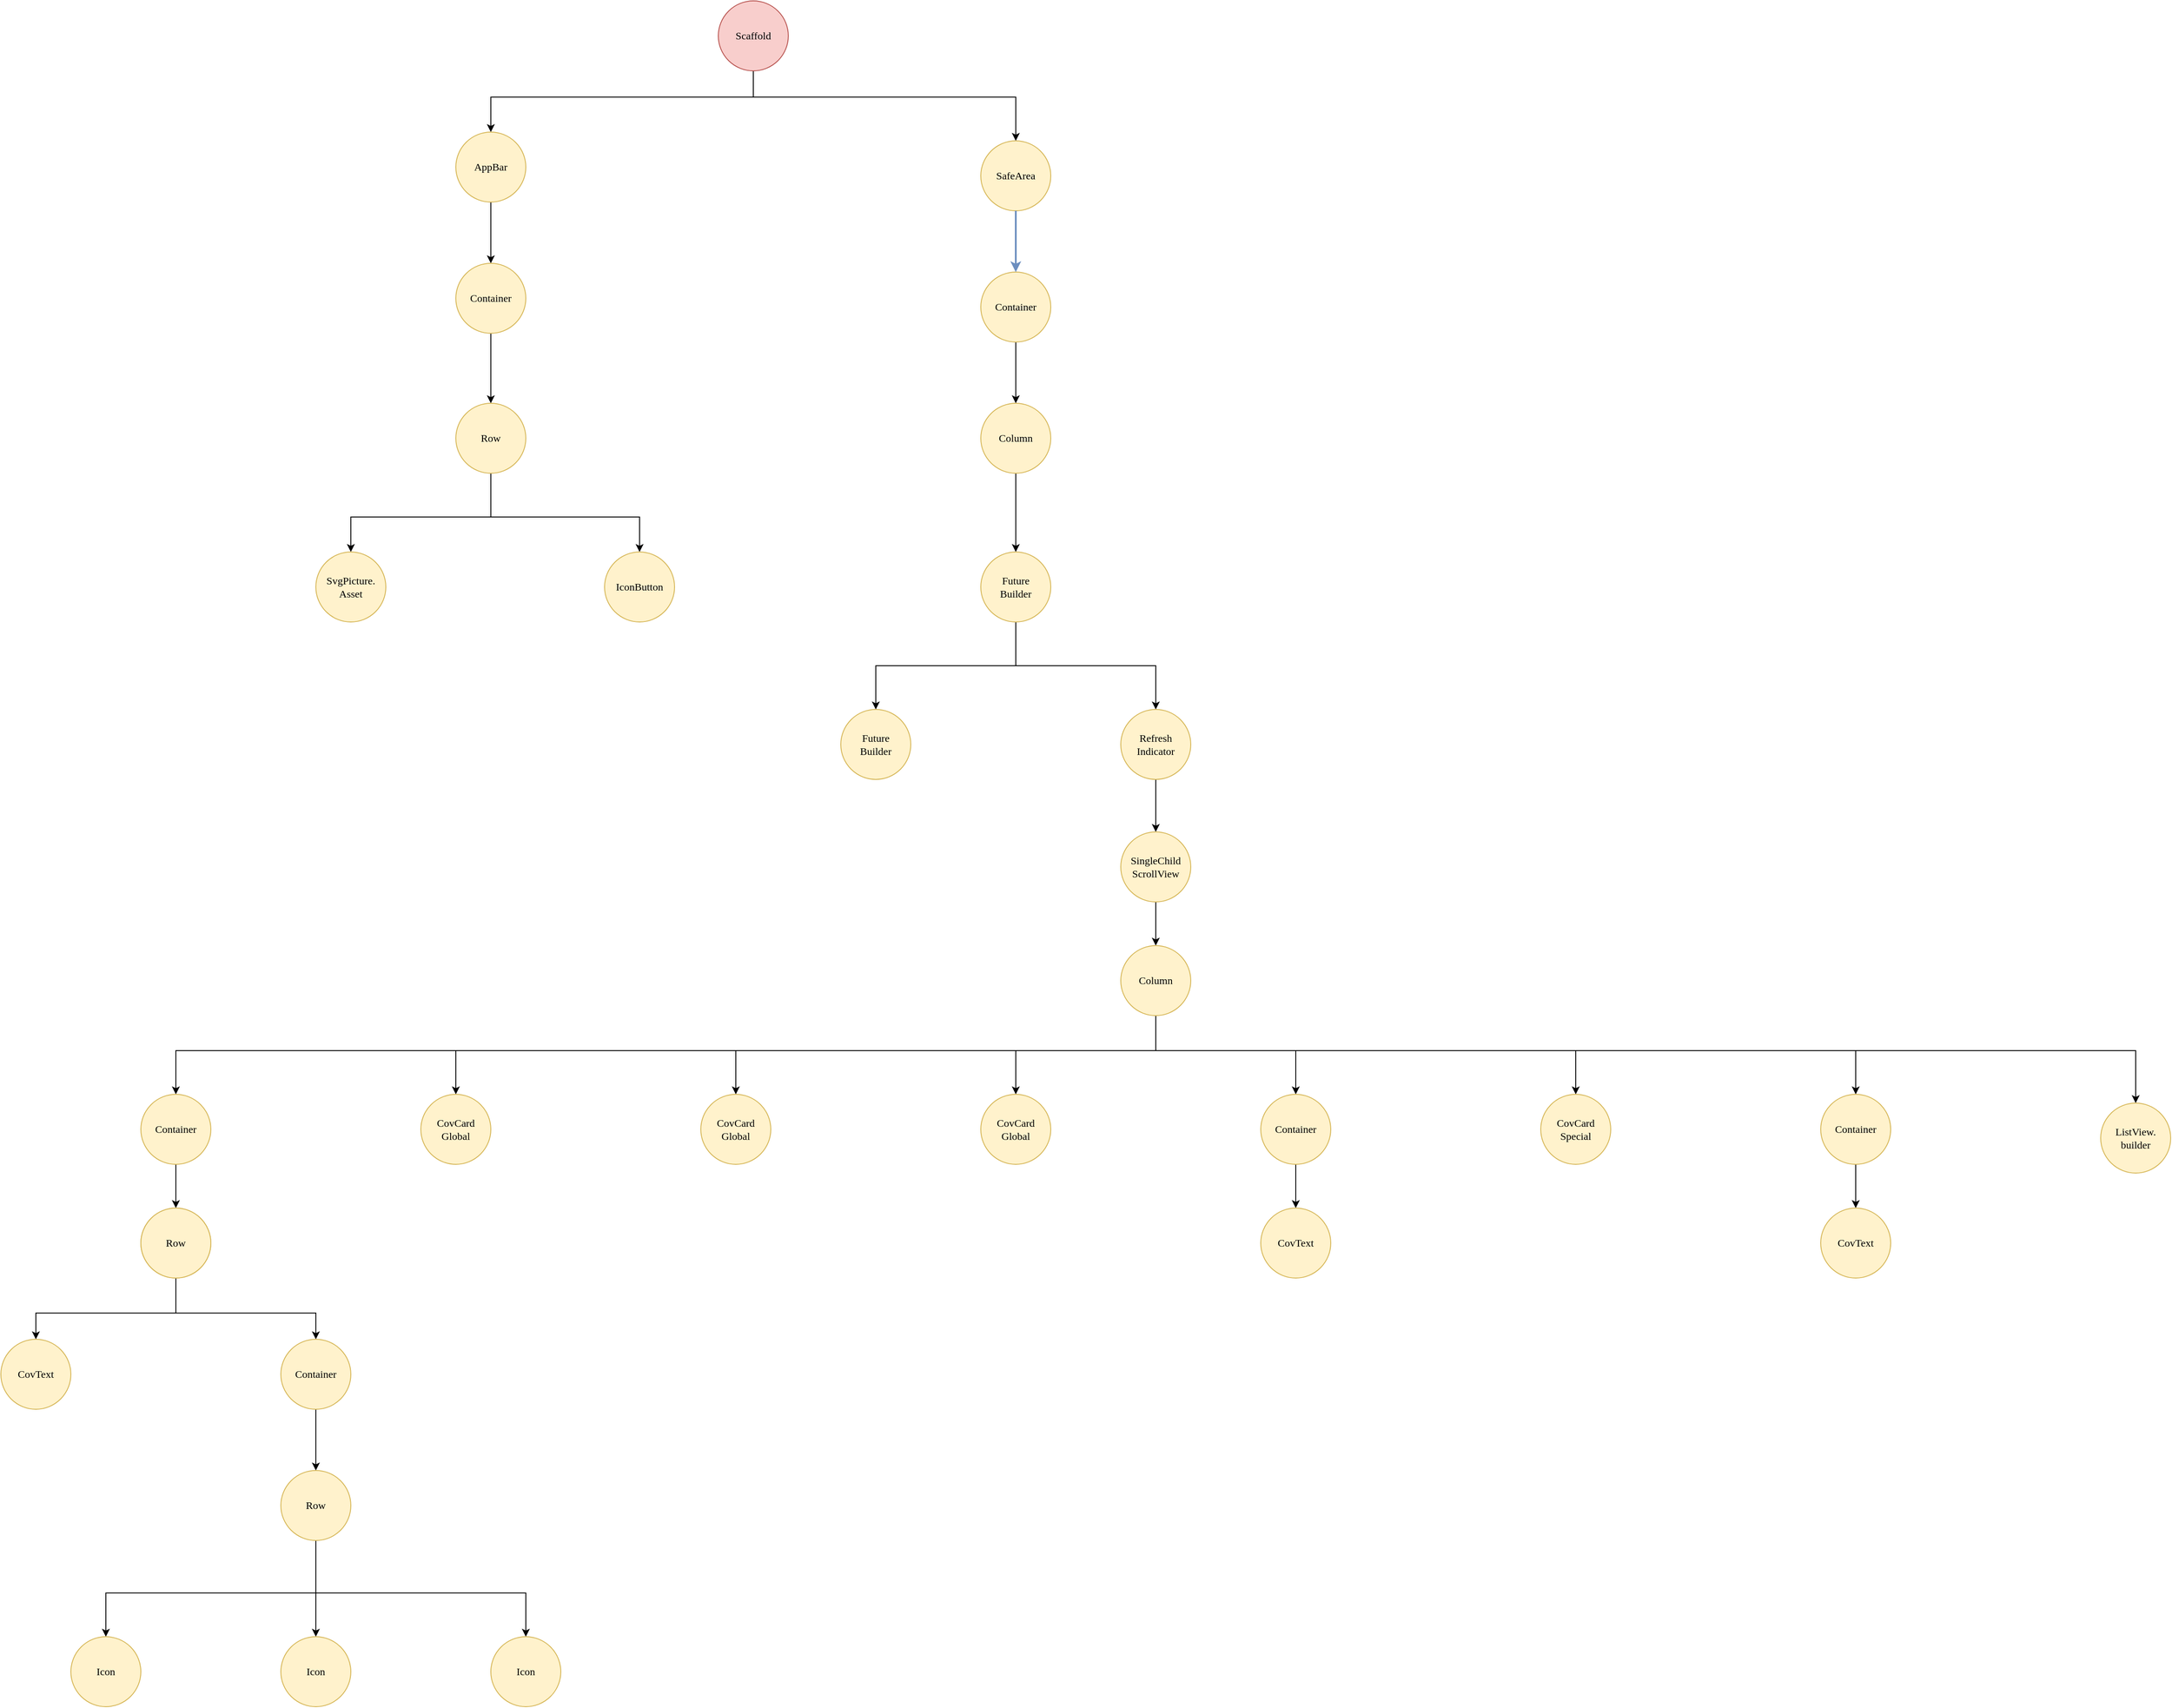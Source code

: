 <mxfile version="13.7.7" type="device"><diagram id="fLpZn8wgduBqjd5CORHO" name="Page-1"><mxGraphModel dx="4036" dy="2663" grid="1" gridSize="10" guides="1" tooltips="1" connect="1" arrows="1" fold="1" page="1" pageScale="1" pageWidth="850" pageHeight="1100" math="0" shadow="0"><root><mxCell id="0"/><mxCell id="1" parent="0"/><mxCell id="bT15BJXEBlqw_Ba61aOd-63" style="edgeStyle=orthogonalEdgeStyle;rounded=0;orthogonalLoop=1;jettySize=auto;html=1;" parent="1" source="bT15BJXEBlqw_Ba61aOd-1" target="bT15BJXEBlqw_Ba61aOd-57" edge="1"><mxGeometry relative="1" as="geometry"><Array as="points"><mxPoint x="1740" y="180"/><mxPoint x="1440" y="180"/></Array></mxGeometry></mxCell><mxCell id="bT15BJXEBlqw_Ba61aOd-64" style="edgeStyle=orthogonalEdgeStyle;rounded=0;orthogonalLoop=1;jettySize=auto;html=1;" parent="1" source="bT15BJXEBlqw_Ba61aOd-1" target="bT15BJXEBlqw_Ba61aOd-2" edge="1"><mxGeometry relative="1" as="geometry"><Array as="points"><mxPoint x="1740" y="180"/><mxPoint x="2040" y="180"/></Array></mxGeometry></mxCell><mxCell id="bT15BJXEBlqw_Ba61aOd-1" value="Scaffold" style="ellipse;whiteSpace=wrap;html=1;aspect=fixed;fontFamily=Verdana;fillColor=#f8cecc;strokeColor=#b85450;" parent="1" vertex="1"><mxGeometry x="1700" y="70" width="80" height="80" as="geometry"/></mxCell><mxCell id="bT15BJXEBlqw_Ba61aOd-2" value="SafeArea" style="ellipse;whiteSpace=wrap;html=1;aspect=fixed;fontFamily=Verdana;fillColor=#fff2cc;strokeColor=#d6b656;" parent="1" vertex="1"><mxGeometry x="2000" y="230" width="80" height="80" as="geometry"/></mxCell><mxCell id="bT15BJXEBlqw_Ba61aOd-3" value="" style="edgeStyle=orthogonalEdgeStyle;rounded=0;orthogonalLoop=1;jettySize=auto;html=1;" parent="1" source="bT15BJXEBlqw_Ba61aOd-4" target="bT15BJXEBlqw_Ba61aOd-6" edge="1"><mxGeometry relative="1" as="geometry"/></mxCell><mxCell id="bT15BJXEBlqw_Ba61aOd-4" value="Container" style="ellipse;whiteSpace=wrap;html=1;aspect=fixed;fontFamily=Verdana;fillColor=#fff2cc;strokeColor=#d6b656;" parent="1" vertex="1"><mxGeometry x="2000" y="380" width="80" height="80" as="geometry"/></mxCell><mxCell id="bT15BJXEBlqw_Ba61aOd-5" value="" style="edgeStyle=orthogonalEdgeStyle;rounded=0;orthogonalLoop=1;jettySize=auto;html=1;" parent="1" source="bT15BJXEBlqw_Ba61aOd-6" target="bT15BJXEBlqw_Ba61aOd-10" edge="1"><mxGeometry relative="1" as="geometry"/></mxCell><mxCell id="bT15BJXEBlqw_Ba61aOd-6" value="Column" style="ellipse;whiteSpace=wrap;html=1;aspect=fixed;fontFamily=Verdana;fillColor=#fff2cc;strokeColor=#d6b656;" parent="1" vertex="1"><mxGeometry x="2000" y="530" width="80" height="80" as="geometry"/></mxCell><mxCell id="bT15BJXEBlqw_Ba61aOd-8" value="" style="endArrow=classic;html=1;strokeWidth=2;fontFamily=Verdana;exitX=0.5;exitY=1;exitDx=0;exitDy=0;entryX=0.5;entryY=0;entryDx=0;entryDy=0;fillColor=#dae8fc;strokeColor=#6c8ebf;" parent="1" source="bT15BJXEBlqw_Ba61aOd-2" target="bT15BJXEBlqw_Ba61aOd-4" edge="1"><mxGeometry width="50" height="50" relative="1" as="geometry"><mxPoint x="1940" y="490" as="sourcePoint"/><mxPoint x="1990" y="440" as="targetPoint"/></mxGeometry></mxCell><mxCell id="bT15BJXEBlqw_Ba61aOd-52" style="edgeStyle=orthogonalEdgeStyle;rounded=0;orthogonalLoop=1;jettySize=auto;html=1;" parent="1" source="bT15BJXEBlqw_Ba61aOd-10" target="bT15BJXEBlqw_Ba61aOd-51" edge="1"><mxGeometry relative="1" as="geometry"><Array as="points"><mxPoint x="2040" y="830"/><mxPoint x="1880" y="830"/></Array></mxGeometry></mxCell><mxCell id="bT15BJXEBlqw_Ba61aOd-53" style="edgeStyle=orthogonalEdgeStyle;rounded=0;orthogonalLoop=1;jettySize=auto;html=1;" parent="1" source="bT15BJXEBlqw_Ba61aOd-10" target="bT15BJXEBlqw_Ba61aOd-14" edge="1"><mxGeometry relative="1" as="geometry"><Array as="points"><mxPoint x="2040" y="830"/><mxPoint x="2200" y="830"/></Array></mxGeometry></mxCell><mxCell id="bT15BJXEBlqw_Ba61aOd-10" value="&lt;div&gt;Future&lt;/div&gt;&lt;div&gt;Builder&lt;/div&gt;" style="ellipse;whiteSpace=wrap;html=1;aspect=fixed;fontFamily=Verdana;fillColor=#fff2cc;strokeColor=#d6b656;" parent="1" vertex="1"><mxGeometry x="2000" y="700" width="80" height="80" as="geometry"/></mxCell><mxCell id="bT15BJXEBlqw_Ba61aOd-13" style="edgeStyle=orthogonalEdgeStyle;rounded=0;orthogonalLoop=1;jettySize=auto;html=1;" parent="1" source="bT15BJXEBlqw_Ba61aOd-14" target="bT15BJXEBlqw_Ba61aOd-16" edge="1"><mxGeometry relative="1" as="geometry"/></mxCell><mxCell id="bT15BJXEBlqw_Ba61aOd-14" value="&lt;div&gt;Refresh&lt;/div&gt;&lt;div&gt;Indicator&lt;/div&gt;" style="ellipse;whiteSpace=wrap;html=1;aspect=fixed;fontFamily=Verdana;fillColor=#fff2cc;strokeColor=#d6b656;" parent="1" vertex="1"><mxGeometry x="2160" y="880" width="80" height="80" as="geometry"/></mxCell><mxCell id="bT15BJXEBlqw_Ba61aOd-15" style="edgeStyle=orthogonalEdgeStyle;rounded=0;orthogonalLoop=1;jettySize=auto;html=1;" parent="1" source="bT15BJXEBlqw_Ba61aOd-16" target="bT15BJXEBlqw_Ba61aOd-25" edge="1"><mxGeometry relative="1" as="geometry"/></mxCell><mxCell id="bT15BJXEBlqw_Ba61aOd-16" value="&lt;div&gt;SingleChild&lt;/div&gt;&lt;div&gt;ScrollView&lt;br&gt;&lt;/div&gt;" style="ellipse;whiteSpace=wrap;html=1;aspect=fixed;fontFamily=Verdana;fillColor=#fff2cc;strokeColor=#d6b656;" parent="1" vertex="1"><mxGeometry x="2160" y="1020" width="80" height="80" as="geometry"/></mxCell><mxCell id="bT15BJXEBlqw_Ba61aOd-17" style="edgeStyle=orthogonalEdgeStyle;rounded=0;orthogonalLoop=1;jettySize=auto;html=1;" parent="1" source="bT15BJXEBlqw_Ba61aOd-25" target="bT15BJXEBlqw_Ba61aOd-33" edge="1"><mxGeometry relative="1" as="geometry"><Array as="points"><mxPoint x="2200" y="1270"/><mxPoint x="1080" y="1270"/></Array></mxGeometry></mxCell><mxCell id="bT15BJXEBlqw_Ba61aOd-18" style="edgeStyle=orthogonalEdgeStyle;rounded=0;orthogonalLoop=1;jettySize=auto;html=1;" parent="1" source="bT15BJXEBlqw_Ba61aOd-25" target="bT15BJXEBlqw_Ba61aOd-29" edge="1"><mxGeometry relative="1" as="geometry"><Array as="points"><mxPoint x="2200" y="1270"/><mxPoint x="1400" y="1270"/></Array></mxGeometry></mxCell><mxCell id="bT15BJXEBlqw_Ba61aOd-19" style="edgeStyle=orthogonalEdgeStyle;rounded=0;orthogonalLoop=1;jettySize=auto;html=1;" parent="1" source="bT15BJXEBlqw_Ba61aOd-25" target="bT15BJXEBlqw_Ba61aOd-28" edge="1"><mxGeometry relative="1" as="geometry"><Array as="points"><mxPoint x="2200" y="1270"/><mxPoint x="1720" y="1270"/></Array></mxGeometry></mxCell><mxCell id="bT15BJXEBlqw_Ba61aOd-20" style="edgeStyle=orthogonalEdgeStyle;rounded=0;orthogonalLoop=1;jettySize=auto;html=1;" parent="1" source="bT15BJXEBlqw_Ba61aOd-25" target="bT15BJXEBlqw_Ba61aOd-27" edge="1"><mxGeometry relative="1" as="geometry"><Array as="points"><mxPoint x="2200" y="1270"/><mxPoint x="2040" y="1270"/></Array></mxGeometry></mxCell><mxCell id="bT15BJXEBlqw_Ba61aOd-21" style="edgeStyle=orthogonalEdgeStyle;rounded=0;orthogonalLoop=1;jettySize=auto;html=1;" parent="1" source="bT15BJXEBlqw_Ba61aOd-25" target="bT15BJXEBlqw_Ba61aOd-26" edge="1"><mxGeometry relative="1" as="geometry"><Array as="points"><mxPoint x="2200" y="1270"/><mxPoint x="2360" y="1270"/></Array></mxGeometry></mxCell><mxCell id="bT15BJXEBlqw_Ba61aOd-22" style="edgeStyle=orthogonalEdgeStyle;rounded=0;orthogonalLoop=1;jettySize=auto;html=1;" parent="1" source="bT15BJXEBlqw_Ba61aOd-25" target="bT15BJXEBlqw_Ba61aOd-31" edge="1"><mxGeometry relative="1" as="geometry"><Array as="points"><mxPoint x="2200" y="1270"/><mxPoint x="2680" y="1270"/></Array></mxGeometry></mxCell><mxCell id="bT15BJXEBlqw_Ba61aOd-23" style="edgeStyle=orthogonalEdgeStyle;rounded=0;orthogonalLoop=1;jettySize=auto;html=1;" parent="1" source="bT15BJXEBlqw_Ba61aOd-25" target="bT15BJXEBlqw_Ba61aOd-30" edge="1"><mxGeometry relative="1" as="geometry"><Array as="points"><mxPoint x="2200" y="1270"/><mxPoint x="3000" y="1270"/></Array></mxGeometry></mxCell><mxCell id="bT15BJXEBlqw_Ba61aOd-24" style="edgeStyle=orthogonalEdgeStyle;rounded=0;orthogonalLoop=1;jettySize=auto;html=1;" parent="1" source="bT15BJXEBlqw_Ba61aOd-25" target="bT15BJXEBlqw_Ba61aOd-34" edge="1"><mxGeometry relative="1" as="geometry"><Array as="points"><mxPoint x="2200" y="1270"/><mxPoint x="3320" y="1270"/></Array></mxGeometry></mxCell><mxCell id="bT15BJXEBlqw_Ba61aOd-25" value="Column" style="ellipse;whiteSpace=wrap;html=1;aspect=fixed;fontFamily=Verdana;fillColor=#fff2cc;strokeColor=#d6b656;" parent="1" vertex="1"><mxGeometry x="2160" y="1150" width="80" height="80" as="geometry"/></mxCell><mxCell id="bT15BJXEBlqw_Ba61aOd-50" style="edgeStyle=orthogonalEdgeStyle;rounded=0;orthogonalLoop=1;jettySize=auto;html=1;" parent="1" source="bT15BJXEBlqw_Ba61aOd-26" target="bT15BJXEBlqw_Ba61aOd-49" edge="1"><mxGeometry relative="1" as="geometry"/></mxCell><mxCell id="bT15BJXEBlqw_Ba61aOd-26" value="&lt;div&gt;Container&lt;/div&gt;" style="ellipse;whiteSpace=wrap;html=1;aspect=fixed;fontFamily=Verdana;fillColor=#fff2cc;strokeColor=#d6b656;" parent="1" vertex="1"><mxGeometry x="2320" y="1320" width="80" height="80" as="geometry"/></mxCell><mxCell id="bT15BJXEBlqw_Ba61aOd-27" value="&lt;div&gt;CovCard&lt;/div&gt;&lt;div&gt;Global&lt;br&gt;&lt;/div&gt;" style="ellipse;whiteSpace=wrap;html=1;aspect=fixed;fontFamily=Verdana;fillColor=#fff2cc;strokeColor=#d6b656;" parent="1" vertex="1"><mxGeometry x="2000" y="1320" width="80" height="80" as="geometry"/></mxCell><mxCell id="bT15BJXEBlqw_Ba61aOd-28" value="&lt;div&gt;CovCard&lt;/div&gt;&lt;div&gt;Global&lt;br&gt;&lt;/div&gt;" style="ellipse;whiteSpace=wrap;html=1;aspect=fixed;fontFamily=Verdana;fillColor=#fff2cc;strokeColor=#d6b656;" parent="1" vertex="1"><mxGeometry x="1680" y="1320" width="80" height="80" as="geometry"/></mxCell><mxCell id="bT15BJXEBlqw_Ba61aOd-29" value="&lt;div&gt;CovCard&lt;/div&gt;&lt;div&gt;Global&lt;br&gt;&lt;/div&gt;" style="ellipse;whiteSpace=wrap;html=1;aspect=fixed;fontFamily=Verdana;fillColor=#fff2cc;strokeColor=#d6b656;" parent="1" vertex="1"><mxGeometry x="1360" y="1320" width="80" height="80" as="geometry"/></mxCell><mxCell id="bT15BJXEBlqw_Ba61aOd-56" style="edgeStyle=orthogonalEdgeStyle;rounded=0;orthogonalLoop=1;jettySize=auto;html=1;" parent="1" source="bT15BJXEBlqw_Ba61aOd-30" target="bT15BJXEBlqw_Ba61aOd-55" edge="1"><mxGeometry relative="1" as="geometry"/></mxCell><mxCell id="bT15BJXEBlqw_Ba61aOd-30" value="Container" style="ellipse;whiteSpace=wrap;html=1;aspect=fixed;fontFamily=Verdana;fillColor=#fff2cc;strokeColor=#d6b656;" parent="1" vertex="1"><mxGeometry x="2960" y="1320" width="80" height="80" as="geometry"/></mxCell><mxCell id="bT15BJXEBlqw_Ba61aOd-31" value="&lt;div&gt;CovCard&lt;/div&gt;&lt;div&gt;Special&lt;br&gt;&lt;/div&gt;" style="ellipse;whiteSpace=wrap;html=1;aspect=fixed;fontFamily=Verdana;fillColor=#fff2cc;strokeColor=#d6b656;" parent="1" vertex="1"><mxGeometry x="2640" y="1320" width="80" height="80" as="geometry"/></mxCell><mxCell id="bT15BJXEBlqw_Ba61aOd-32" style="edgeStyle=orthogonalEdgeStyle;rounded=0;orthogonalLoop=1;jettySize=auto;html=1;" parent="1" source="bT15BJXEBlqw_Ba61aOd-33" target="bT15BJXEBlqw_Ba61aOd-38" edge="1"><mxGeometry relative="1" as="geometry"/></mxCell><mxCell id="bT15BJXEBlqw_Ba61aOd-33" value="Container" style="ellipse;whiteSpace=wrap;html=1;aspect=fixed;fontFamily=Verdana;fillColor=#fff2cc;strokeColor=#d6b656;" parent="1" vertex="1"><mxGeometry x="1040" y="1320" width="80" height="80" as="geometry"/></mxCell><mxCell id="bT15BJXEBlqw_Ba61aOd-34" value="&lt;div&gt;ListView.&lt;/div&gt;&lt;div&gt;builder&lt;br&gt;&lt;/div&gt;" style="ellipse;whiteSpace=wrap;html=1;aspect=fixed;fontFamily=Verdana;fillColor=#fff2cc;strokeColor=#d6b656;" parent="1" vertex="1"><mxGeometry x="3280" y="1330" width="80" height="80" as="geometry"/></mxCell><mxCell id="bT15BJXEBlqw_Ba61aOd-35" value="&lt;div&gt;CovCard&lt;/div&gt;&lt;div&gt;Global&lt;br&gt;&lt;/div&gt;" style="ellipse;whiteSpace=wrap;html=1;aspect=fixed;fontFamily=Verdana;fillColor=#fff2cc;strokeColor=#d6b656;" parent="1" vertex="1"><mxGeometry x="1040" y="1450" width="80" height="80" as="geometry"/></mxCell><mxCell id="bT15BJXEBlqw_Ba61aOd-36" style="edgeStyle=orthogonalEdgeStyle;rounded=0;orthogonalLoop=1;jettySize=auto;html=1;" parent="1" source="bT15BJXEBlqw_Ba61aOd-38" target="bT15BJXEBlqw_Ba61aOd-39" edge="1"><mxGeometry relative="1" as="geometry"><Array as="points"><mxPoint x="1080" y="1570"/><mxPoint x="920" y="1570"/></Array></mxGeometry></mxCell><mxCell id="bT15BJXEBlqw_Ba61aOd-37" style="edgeStyle=orthogonalEdgeStyle;rounded=0;orthogonalLoop=1;jettySize=auto;html=1;" parent="1" source="bT15BJXEBlqw_Ba61aOd-38" target="bT15BJXEBlqw_Ba61aOd-41" edge="1"><mxGeometry relative="1" as="geometry"><Array as="points"><mxPoint x="1080" y="1570"/><mxPoint x="1240" y="1570"/></Array></mxGeometry></mxCell><mxCell id="bT15BJXEBlqw_Ba61aOd-38" value="Row" style="ellipse;whiteSpace=wrap;html=1;aspect=fixed;fontFamily=Verdana;fillColor=#fff2cc;strokeColor=#d6b656;" parent="1" vertex="1"><mxGeometry x="1040" y="1450" width="80" height="80" as="geometry"/></mxCell><mxCell id="bT15BJXEBlqw_Ba61aOd-39" value="CovText" style="ellipse;whiteSpace=wrap;html=1;aspect=fixed;fontFamily=Verdana;fillColor=#fff2cc;strokeColor=#d6b656;" parent="1" vertex="1"><mxGeometry x="880" y="1600" width="80" height="80" as="geometry"/></mxCell><mxCell id="bT15BJXEBlqw_Ba61aOd-40" style="edgeStyle=orthogonalEdgeStyle;rounded=0;orthogonalLoop=1;jettySize=auto;html=1;" parent="1" source="bT15BJXEBlqw_Ba61aOd-41" target="bT15BJXEBlqw_Ba61aOd-45" edge="1"><mxGeometry relative="1" as="geometry"/></mxCell><mxCell id="bT15BJXEBlqw_Ba61aOd-41" value="Container" style="ellipse;whiteSpace=wrap;html=1;aspect=fixed;fontFamily=Verdana;fillColor=#fff2cc;strokeColor=#d6b656;" parent="1" vertex="1"><mxGeometry x="1200" y="1600" width="80" height="80" as="geometry"/></mxCell><mxCell id="bT15BJXEBlqw_Ba61aOd-42" style="edgeStyle=orthogonalEdgeStyle;rounded=0;orthogonalLoop=1;jettySize=auto;html=1;" parent="1" source="bT15BJXEBlqw_Ba61aOd-45" target="bT15BJXEBlqw_Ba61aOd-47" edge="1"><mxGeometry relative="1" as="geometry"><Array as="points"><mxPoint x="1240" y="1890"/><mxPoint x="1000" y="1890"/></Array></mxGeometry></mxCell><mxCell id="bT15BJXEBlqw_Ba61aOd-43" style="edgeStyle=orthogonalEdgeStyle;rounded=0;orthogonalLoop=1;jettySize=auto;html=1;" parent="1" source="bT15BJXEBlqw_Ba61aOd-45" target="bT15BJXEBlqw_Ba61aOd-48" edge="1"><mxGeometry relative="1" as="geometry"/></mxCell><mxCell id="bT15BJXEBlqw_Ba61aOd-44" style="edgeStyle=orthogonalEdgeStyle;rounded=0;orthogonalLoop=1;jettySize=auto;html=1;" parent="1" source="bT15BJXEBlqw_Ba61aOd-45" target="bT15BJXEBlqw_Ba61aOd-46" edge="1"><mxGeometry relative="1" as="geometry"><Array as="points"><mxPoint x="1240" y="1890"/><mxPoint x="1480" y="1890"/></Array></mxGeometry></mxCell><mxCell id="bT15BJXEBlqw_Ba61aOd-45" value="Row" style="ellipse;whiteSpace=wrap;html=1;aspect=fixed;fontFamily=Verdana;fillColor=#fff2cc;strokeColor=#d6b656;" parent="1" vertex="1"><mxGeometry x="1200" y="1750" width="80" height="80" as="geometry"/></mxCell><mxCell id="bT15BJXEBlqw_Ba61aOd-46" value="&lt;div&gt;Icon&lt;/div&gt;" style="ellipse;whiteSpace=wrap;html=1;aspect=fixed;fontFamily=Verdana;fillColor=#fff2cc;strokeColor=#d6b656;" parent="1" vertex="1"><mxGeometry x="1440" y="1940" width="80" height="80" as="geometry"/></mxCell><mxCell id="bT15BJXEBlqw_Ba61aOd-47" value="&lt;div&gt;Icon&lt;/div&gt;" style="ellipse;whiteSpace=wrap;html=1;aspect=fixed;fontFamily=Verdana;fillColor=#fff2cc;strokeColor=#d6b656;" parent="1" vertex="1"><mxGeometry x="960" y="1940" width="80" height="80" as="geometry"/></mxCell><mxCell id="bT15BJXEBlqw_Ba61aOd-48" value="&lt;div&gt;Icon&lt;/div&gt;" style="ellipse;whiteSpace=wrap;html=1;aspect=fixed;fontFamily=Verdana;fillColor=#fff2cc;strokeColor=#d6b656;" parent="1" vertex="1"><mxGeometry x="1200" y="1940" width="80" height="80" as="geometry"/></mxCell><mxCell id="bT15BJXEBlqw_Ba61aOd-49" value="CovText" style="ellipse;whiteSpace=wrap;html=1;aspect=fixed;fontFamily=Verdana;fillColor=#fff2cc;strokeColor=#d6b656;" parent="1" vertex="1"><mxGeometry x="2320" y="1450" width="80" height="80" as="geometry"/></mxCell><mxCell id="bT15BJXEBlqw_Ba61aOd-51" value="&lt;div&gt;Future&lt;/div&gt;&lt;div&gt;Builder&lt;/div&gt;" style="ellipse;whiteSpace=wrap;html=1;aspect=fixed;fontFamily=Verdana;fillColor=#fff2cc;strokeColor=#d6b656;" parent="1" vertex="1"><mxGeometry x="1840" y="880" width="80" height="80" as="geometry"/></mxCell><mxCell id="bT15BJXEBlqw_Ba61aOd-55" value="CovText" style="ellipse;whiteSpace=wrap;html=1;aspect=fixed;fontFamily=Verdana;fillColor=#fff2cc;strokeColor=#d6b656;" parent="1" vertex="1"><mxGeometry x="2960" y="1450" width="80" height="80" as="geometry"/></mxCell><mxCell id="bT15BJXEBlqw_Ba61aOd-65" style="edgeStyle=orthogonalEdgeStyle;rounded=0;orthogonalLoop=1;jettySize=auto;html=1;" parent="1" source="bT15BJXEBlqw_Ba61aOd-57" target="bT15BJXEBlqw_Ba61aOd-58" edge="1"><mxGeometry relative="1" as="geometry"/></mxCell><mxCell id="bT15BJXEBlqw_Ba61aOd-57" value="AppBar" style="ellipse;whiteSpace=wrap;html=1;aspect=fixed;fontFamily=Verdana;fillColor=#fff2cc;strokeColor=#d6b656;" parent="1" vertex="1"><mxGeometry x="1400" y="220" width="80" height="80" as="geometry"/></mxCell><mxCell id="bT15BJXEBlqw_Ba61aOd-66" style="edgeStyle=orthogonalEdgeStyle;rounded=0;orthogonalLoop=1;jettySize=auto;html=1;" parent="1" source="bT15BJXEBlqw_Ba61aOd-58" target="bT15BJXEBlqw_Ba61aOd-59" edge="1"><mxGeometry relative="1" as="geometry"/></mxCell><mxCell id="bT15BJXEBlqw_Ba61aOd-58" value="Container" style="ellipse;whiteSpace=wrap;html=1;aspect=fixed;fontFamily=Verdana;fillColor=#fff2cc;strokeColor=#d6b656;" parent="1" vertex="1"><mxGeometry x="1400" y="370" width="80" height="80" as="geometry"/></mxCell><mxCell id="bT15BJXEBlqw_Ba61aOd-67" style="edgeStyle=orthogonalEdgeStyle;rounded=0;orthogonalLoop=1;jettySize=auto;html=1;" parent="1" source="bT15BJXEBlqw_Ba61aOd-59" target="bT15BJXEBlqw_Ba61aOd-60" edge="1"><mxGeometry relative="1" as="geometry"><Array as="points"><mxPoint x="1440" y="660"/><mxPoint x="1280" y="660"/></Array></mxGeometry></mxCell><mxCell id="bT15BJXEBlqw_Ba61aOd-68" style="edgeStyle=orthogonalEdgeStyle;rounded=0;orthogonalLoop=1;jettySize=auto;html=1;" parent="1" source="bT15BJXEBlqw_Ba61aOd-59" target="bT15BJXEBlqw_Ba61aOd-61" edge="1"><mxGeometry relative="1" as="geometry"><Array as="points"><mxPoint x="1440" y="660"/><mxPoint x="1610" y="660"/></Array></mxGeometry></mxCell><mxCell id="bT15BJXEBlqw_Ba61aOd-59" value="Row" style="ellipse;whiteSpace=wrap;html=1;aspect=fixed;fontFamily=Verdana;fillColor=#fff2cc;strokeColor=#d6b656;" parent="1" vertex="1"><mxGeometry x="1400" y="530" width="80" height="80" as="geometry"/></mxCell><mxCell id="bT15BJXEBlqw_Ba61aOd-60" value="&lt;div&gt;SvgPicture.&lt;/div&gt;&lt;div&gt;Asset&lt;br&gt;&lt;/div&gt;" style="ellipse;whiteSpace=wrap;html=1;aspect=fixed;fontFamily=Verdana;fillColor=#fff2cc;strokeColor=#d6b656;" parent="1" vertex="1"><mxGeometry x="1240" y="700" width="80" height="80" as="geometry"/></mxCell><mxCell id="bT15BJXEBlqw_Ba61aOd-61" value="IconButton" style="ellipse;whiteSpace=wrap;html=1;aspect=fixed;fontFamily=Verdana;fillColor=#fff2cc;strokeColor=#d6b656;" parent="1" vertex="1"><mxGeometry x="1570" y="700" width="80" height="80" as="geometry"/></mxCell></root></mxGraphModel></diagram></mxfile>